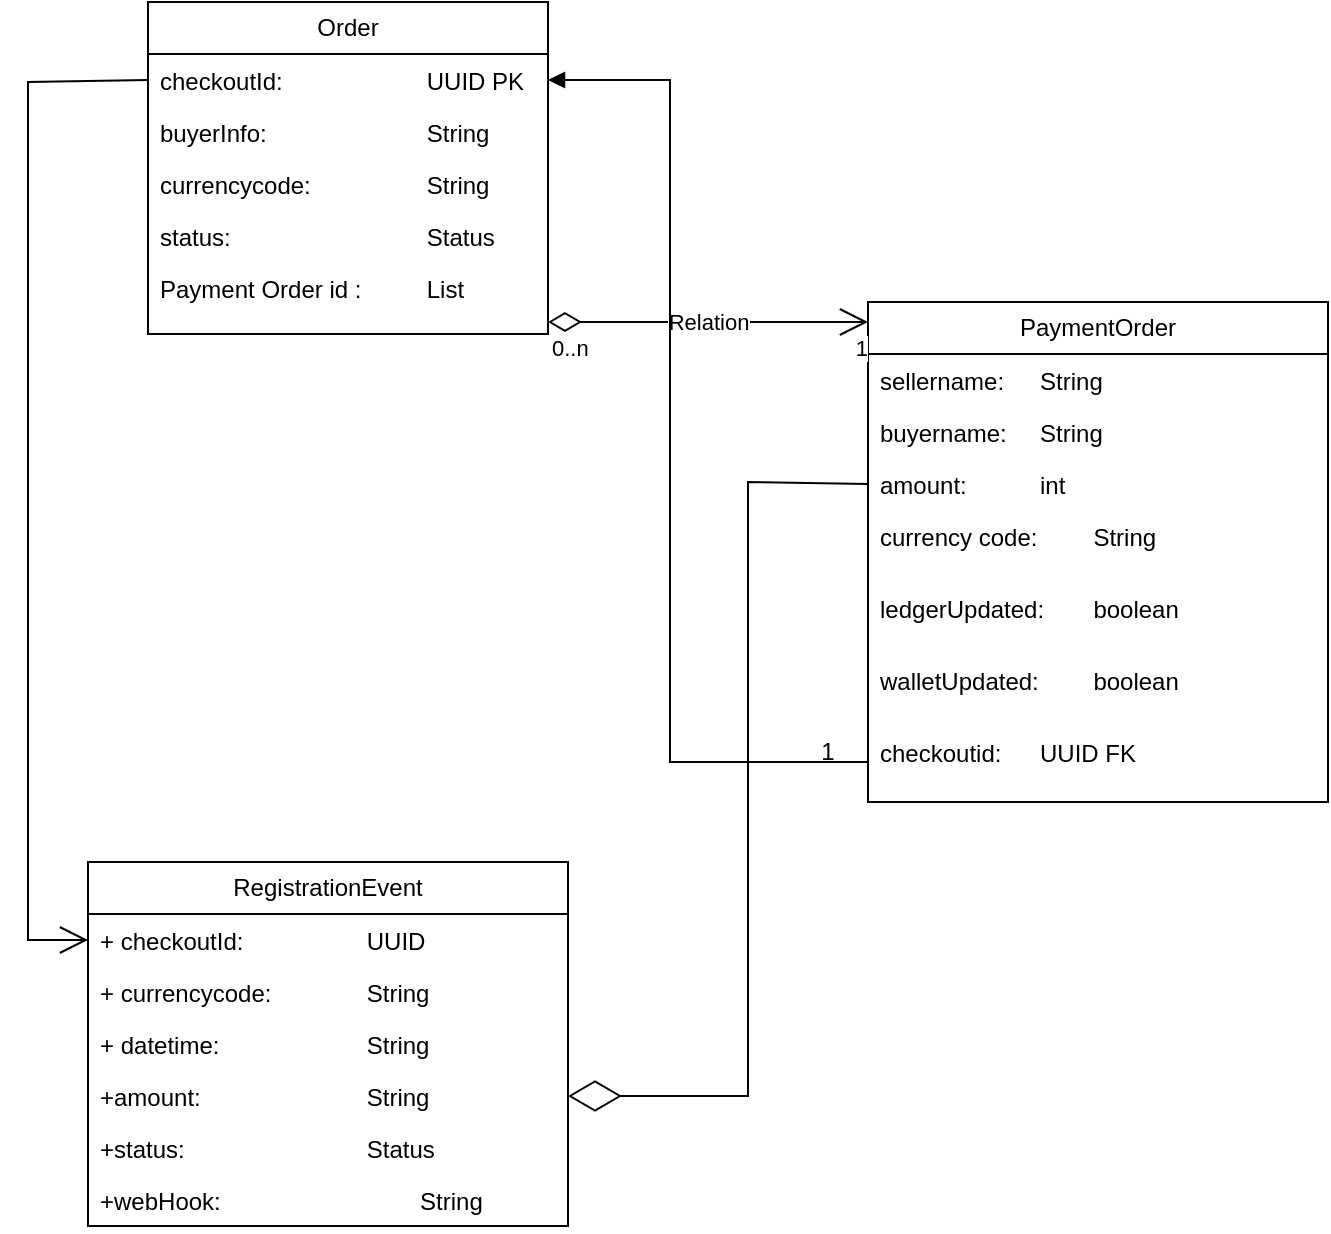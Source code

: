 <mxfile version="21.6.6" type="device">
  <diagram name="Page-1" id="pPAdH9tQh-xUZjHwE2we">
    <mxGraphModel dx="984" dy="667" grid="1" gridSize="10" guides="1" tooltips="1" connect="1" arrows="1" fold="1" page="1" pageScale="1" pageWidth="827" pageHeight="1169" math="0" shadow="0">
      <root>
        <mxCell id="0" />
        <mxCell id="1" parent="0" />
        <mxCell id="S8MqZXI57bmv7x8gwuDO-1" value="Order" style="swimlane;fontStyle=0;childLayout=stackLayout;horizontal=1;startSize=26;fillColor=none;horizontalStack=0;resizeParent=1;resizeParentMax=0;resizeLast=0;collapsible=1;marginBottom=0;whiteSpace=wrap;html=1;" parent="1" vertex="1">
          <mxGeometry x="180" y="160" width="200" height="166" as="geometry" />
        </mxCell>
        <mxCell id="S8MqZXI57bmv7x8gwuDO-2" value="checkoutId: &amp;nbsp;&lt;span style=&quot;white-space: pre;&quot;&gt;&#x9;   &lt;span style=&quot;white-space: pre;&quot;&gt;&#x9;&lt;span style=&quot;white-space: pre;&quot;&gt;&#x9;&lt;/span&gt;&lt;/span&gt;&lt;/span&gt;UUID&lt;span style=&quot;white-space: pre;&quot;&gt; PK&lt;/span&gt;" style="text;strokeColor=none;fillColor=none;align=left;verticalAlign=top;spacingLeft=4;spacingRight=4;overflow=hidden;rotatable=0;points=[[0,0.5],[1,0.5]];portConstraint=eastwest;whiteSpace=wrap;html=1;" parent="S8MqZXI57bmv7x8gwuDO-1" vertex="1">
          <mxGeometry y="26" width="200" height="26" as="geometry" />
        </mxCell>
        <mxCell id="S8MqZXI57bmv7x8gwuDO-3" value="buyerInfo:&lt;span style=&quot;white-space: pre;&quot;&gt;&#x9;&lt;span style=&quot;white-space: pre;&quot;&gt;&#x9;&lt;span style=&quot;white-space: pre;&quot;&gt;&#x9;&lt;/span&gt;&lt;/span&gt;String&lt;/span&gt;" style="text;strokeColor=none;fillColor=none;align=left;verticalAlign=top;spacingLeft=4;spacingRight=4;overflow=hidden;rotatable=0;points=[[0,0.5],[1,0.5]];portConstraint=eastwest;whiteSpace=wrap;html=1;" parent="S8MqZXI57bmv7x8gwuDO-1" vertex="1">
          <mxGeometry y="52" width="200" height="26" as="geometry" />
        </mxCell>
        <mxCell id="S8MqZXI57bmv7x8gwuDO-14" value="currencycode:&lt;span style=&quot;white-space: pre;&quot;&gt;&#x9;&lt;span style=&quot;white-space: pre;&quot;&gt;&#x9;&lt;span style=&quot;white-space: pre;&quot;&gt;&#x9;String&lt;/span&gt;&lt;/span&gt;&lt;/span&gt;" style="text;strokeColor=none;fillColor=none;align=left;verticalAlign=top;spacingLeft=4;spacingRight=4;overflow=hidden;rotatable=0;points=[[0,0.5],[1,0.5]];portConstraint=eastwest;whiteSpace=wrap;html=1;" parent="S8MqZXI57bmv7x8gwuDO-1" vertex="1">
          <mxGeometry y="78" width="200" height="26" as="geometry" />
        </mxCell>
        <mxCell id="S8MqZXI57bmv7x8gwuDO-16" value="status:&lt;span style=&quot;white-space: pre;&quot;&gt;&#x9;&lt;span style=&quot;white-space: pre;&quot;&gt;&#x9;&lt;span style=&quot;white-space: pre;&quot;&gt;&#x9;&lt;span style=&quot;white-space: pre;&quot;&gt;&#x9;&lt;/span&gt;Status&lt;/span&gt;&lt;/span&gt;&lt;/span&gt;" style="text;strokeColor=none;fillColor=none;align=left;verticalAlign=top;spacingLeft=4;spacingRight=4;overflow=hidden;rotatable=0;points=[[0,0.5],[1,0.5]];portConstraint=eastwest;whiteSpace=wrap;html=1;" parent="S8MqZXI57bmv7x8gwuDO-1" vertex="1">
          <mxGeometry y="104" width="200" height="26" as="geometry" />
        </mxCell>
        <mxCell id="S8MqZXI57bmv7x8gwuDO-8" value="Payment Order id :&lt;span style=&quot;white-space: pre;&quot;&gt;&#x9;&lt;span style=&quot;white-space: pre;&quot;&gt;&#x9;&lt;/span&gt;List&lt;/span&gt;" style="text;strokeColor=none;fillColor=none;align=left;verticalAlign=top;spacingLeft=4;spacingRight=4;overflow=hidden;rotatable=0;points=[[0,0.5],[1,0.5]];portConstraint=eastwest;whiteSpace=wrap;html=1;" parent="S8MqZXI57bmv7x8gwuDO-1" vertex="1">
          <mxGeometry y="130" width="200" height="36" as="geometry" />
        </mxCell>
        <mxCell id="S8MqZXI57bmv7x8gwuDO-9" value="PaymentOrder" style="swimlane;fontStyle=0;childLayout=stackLayout;horizontal=1;startSize=26;fillColor=none;horizontalStack=0;resizeParent=1;resizeParentMax=0;resizeLast=0;collapsible=1;marginBottom=0;whiteSpace=wrap;html=1;" parent="1" vertex="1">
          <mxGeometry x="540" y="310" width="230" height="250" as="geometry" />
        </mxCell>
        <mxCell id="S8MqZXI57bmv7x8gwuDO-10" value="sellername:&lt;span style=&quot;white-space: pre;&quot;&gt;&#x9;String &lt;/span&gt;" style="text;strokeColor=none;fillColor=none;align=left;verticalAlign=top;spacingLeft=4;spacingRight=4;overflow=hidden;rotatable=0;points=[[0,0.5],[1,0.5]];portConstraint=eastwest;whiteSpace=wrap;html=1;" parent="S8MqZXI57bmv7x8gwuDO-9" vertex="1">
          <mxGeometry y="26" width="230" height="26" as="geometry" />
        </mxCell>
        <mxCell id="S8MqZXI57bmv7x8gwuDO-11" value="buyername:&lt;span style=&quot;white-space: pre;&quot;&gt;&#x9;String&lt;/span&gt;" style="text;strokeColor=none;fillColor=none;align=left;verticalAlign=top;spacingLeft=4;spacingRight=4;overflow=hidden;rotatable=0;points=[[0,0.5],[1,0.5]];portConstraint=eastwest;whiteSpace=wrap;html=1;" parent="S8MqZXI57bmv7x8gwuDO-9" vertex="1">
          <mxGeometry y="52" width="230" height="26" as="geometry" />
        </mxCell>
        <mxCell id="S8MqZXI57bmv7x8gwuDO-13" value="amount:&lt;span style=&quot;white-space: pre;&quot;&gt;&#x9;&lt;span style=&quot;white-space: pre;&quot;&gt;&#x9;int&lt;/span&gt;&lt;/span&gt;" style="text;strokeColor=none;fillColor=none;align=left;verticalAlign=top;spacingLeft=4;spacingRight=4;overflow=hidden;rotatable=0;points=[[0,0.5],[1,0.5]];portConstraint=eastwest;whiteSpace=wrap;html=1;" parent="S8MqZXI57bmv7x8gwuDO-9" vertex="1">
          <mxGeometry y="78" width="230" height="26" as="geometry" />
        </mxCell>
        <mxCell id="S8MqZXI57bmv7x8gwuDO-15" value="currency code:&lt;span style=&quot;white-space: pre;&quot;&gt;&#x9;String&lt;/span&gt;" style="text;strokeColor=none;fillColor=none;align=left;verticalAlign=top;spacingLeft=4;spacingRight=4;overflow=hidden;rotatable=0;points=[[0,0.5],[1,0.5]];portConstraint=eastwest;whiteSpace=wrap;html=1;" parent="S8MqZXI57bmv7x8gwuDO-9" vertex="1">
          <mxGeometry y="104" width="230" height="36" as="geometry" />
        </mxCell>
        <mxCell id="S8MqZXI57bmv7x8gwuDO-17" value="ledgerUpdated:&lt;span style=&quot;white-space: pre;&quot;&gt;&#x9;boolean&lt;/span&gt;" style="text;strokeColor=none;fillColor=none;align=left;verticalAlign=top;spacingLeft=4;spacingRight=4;overflow=hidden;rotatable=0;points=[[0,0.5],[1,0.5]];portConstraint=eastwest;whiteSpace=wrap;html=1;" parent="S8MqZXI57bmv7x8gwuDO-9" vertex="1">
          <mxGeometry y="140" width="230" height="36" as="geometry" />
        </mxCell>
        <mxCell id="S8MqZXI57bmv7x8gwuDO-18" value="walletUpdated:&lt;span style=&quot;white-space: pre;&quot;&gt;&#x9;boolean&lt;/span&gt;" style="text;strokeColor=none;fillColor=none;align=left;verticalAlign=top;spacingLeft=4;spacingRight=4;overflow=hidden;rotatable=0;points=[[0,0.5],[1,0.5]];portConstraint=eastwest;whiteSpace=wrap;html=1;" parent="S8MqZXI57bmv7x8gwuDO-9" vertex="1">
          <mxGeometry y="176" width="230" height="36" as="geometry" />
        </mxCell>
        <mxCell id="S8MqZXI57bmv7x8gwuDO-19" value="checkoutid:&lt;span style=&quot;white-space: pre;&quot;&gt;&#x9;UUID FK&lt;/span&gt;" style="text;strokeColor=none;fillColor=none;align=left;verticalAlign=top;spacingLeft=4;spacingRight=4;overflow=hidden;rotatable=0;points=[[0,0.5],[1,0.5]];portConstraint=eastwest;whiteSpace=wrap;html=1;" parent="S8MqZXI57bmv7x8gwuDO-9" vertex="1">
          <mxGeometry y="212" width="230" height="38" as="geometry" />
        </mxCell>
        <mxCell id="S8MqZXI57bmv7x8gwuDO-20" value="Relation" style="endArrow=open;html=1;endSize=12;startArrow=diamondThin;startSize=14;startFill=0;edgeStyle=orthogonalEdgeStyle;rounded=0;" parent="1" edge="1">
          <mxGeometry relative="1" as="geometry">
            <mxPoint x="380" y="320" as="sourcePoint" />
            <mxPoint x="540" y="320" as="targetPoint" />
          </mxGeometry>
        </mxCell>
        <mxCell id="S8MqZXI57bmv7x8gwuDO-21" value="0..n" style="edgeLabel;resizable=0;html=1;align=left;verticalAlign=top;" parent="S8MqZXI57bmv7x8gwuDO-20" connectable="0" vertex="1">
          <mxGeometry x="-1" relative="1" as="geometry" />
        </mxCell>
        <mxCell id="S8MqZXI57bmv7x8gwuDO-22" value="1" style="edgeLabel;resizable=0;html=1;align=right;verticalAlign=top;" parent="S8MqZXI57bmv7x8gwuDO-20" connectable="0" vertex="1">
          <mxGeometry x="1" relative="1" as="geometry" />
        </mxCell>
        <mxCell id="S8MqZXI57bmv7x8gwuDO-23" value="" style="endArrow=block;endFill=1;html=1;edgeStyle=orthogonalEdgeStyle;align=left;verticalAlign=top;rounded=0;exitX=0;exitY=0.5;exitDx=0;exitDy=0;entryX=1;entryY=0.5;entryDx=0;entryDy=0;" parent="1" source="S8MqZXI57bmv7x8gwuDO-19" target="S8MqZXI57bmv7x8gwuDO-2" edge="1">
          <mxGeometry x="-1" relative="1" as="geometry">
            <mxPoint x="300" y="480" as="sourcePoint" />
            <mxPoint x="440" y="220" as="targetPoint" />
            <Array as="points">
              <mxPoint x="441" y="540" />
              <mxPoint x="441" y="199" />
            </Array>
          </mxGeometry>
        </mxCell>
        <mxCell id="S8MqZXI57bmv7x8gwuDO-25" value="1" style="text;strokeColor=none;align=center;fillColor=none;html=1;verticalAlign=middle;whiteSpace=wrap;rounded=0;" parent="1" vertex="1">
          <mxGeometry x="490" y="520" width="60" height="30" as="geometry" />
        </mxCell>
        <mxCell id="1h4HGQHv0pDMz-3f0YhJ-1" value="RegistrationEvent" style="swimlane;fontStyle=0;childLayout=stackLayout;horizontal=1;startSize=26;fillColor=none;horizontalStack=0;resizeParent=1;resizeParentMax=0;resizeLast=0;collapsible=1;marginBottom=0;whiteSpace=wrap;html=1;" vertex="1" parent="1">
          <mxGeometry x="150" y="590" width="240" height="182" as="geometry" />
        </mxCell>
        <mxCell id="1h4HGQHv0pDMz-3f0YhJ-2" value="+ checkoutId:&lt;span style=&quot;white-space: pre;&quot;&gt;&#x9;&lt;span style=&quot;white-space: pre;&quot;&gt;&#x9;&lt;span style=&quot;white-space: pre;&quot;&gt;&#x9;&lt;/span&gt;&lt;/span&gt;&lt;/span&gt;UUID" style="text;strokeColor=none;fillColor=none;align=left;verticalAlign=top;spacingLeft=4;spacingRight=4;overflow=hidden;rotatable=0;points=[[0,0.5],[1,0.5]];portConstraint=eastwest;whiteSpace=wrap;html=1;" vertex="1" parent="1h4HGQHv0pDMz-3f0YhJ-1">
          <mxGeometry y="26" width="240" height="26" as="geometry" />
        </mxCell>
        <mxCell id="1h4HGQHv0pDMz-3f0YhJ-3" value="+ currencycode: &lt;span style=&quot;white-space: pre;&quot;&gt;&#x9;&lt;span style=&quot;white-space: pre;&quot;&gt;&#x9;&lt;/span&gt;&lt;/span&gt;String" style="text;strokeColor=none;fillColor=none;align=left;verticalAlign=top;spacingLeft=4;spacingRight=4;overflow=hidden;rotatable=0;points=[[0,0.5],[1,0.5]];portConstraint=eastwest;whiteSpace=wrap;html=1;" vertex="1" parent="1h4HGQHv0pDMz-3f0YhJ-1">
          <mxGeometry y="52" width="240" height="26" as="geometry" />
        </mxCell>
        <mxCell id="1h4HGQHv0pDMz-3f0YhJ-9" value="+ datetime: &lt;span style=&quot;white-space: pre;&quot;&gt;&#x9;&lt;span style=&quot;white-space: pre;&quot;&gt;&#x9;&lt;span style=&quot;white-space: pre;&quot;&gt;&#x9;String&lt;/span&gt;&lt;/span&gt;&lt;/span&gt;" style="text;strokeColor=none;fillColor=none;align=left;verticalAlign=top;spacingLeft=4;spacingRight=4;overflow=hidden;rotatable=0;points=[[0,0.5],[1,0.5]];portConstraint=eastwest;whiteSpace=wrap;html=1;" vertex="1" parent="1h4HGQHv0pDMz-3f0YhJ-1">
          <mxGeometry y="78" width="240" height="26" as="geometry" />
        </mxCell>
        <mxCell id="1h4HGQHv0pDMz-3f0YhJ-4" value="+amount:&amp;nbsp;&lt;span style=&quot;white-space: pre;&quot;&gt;&#x9;&lt;span style=&quot;white-space: pre;&quot;&gt;&#x9;&lt;span style=&quot;white-space: pre;&quot;&gt;&#x9;String&lt;/span&gt;&lt;/span&gt;&lt;/span&gt;" style="text;strokeColor=none;fillColor=none;align=left;verticalAlign=top;spacingLeft=4;spacingRight=4;overflow=hidden;rotatable=0;points=[[0,0.5],[1,0.5]];portConstraint=eastwest;whiteSpace=wrap;html=1;" vertex="1" parent="1h4HGQHv0pDMz-3f0YhJ-1">
          <mxGeometry y="104" width="240" height="26" as="geometry" />
        </mxCell>
        <mxCell id="1h4HGQHv0pDMz-3f0YhJ-5" value="+status:&amp;nbsp;&lt;span style=&quot;white-space: pre;&quot;&gt;&#x9;&lt;span style=&quot;white-space: pre;&quot;&gt;&#x9;&lt;span style=&quot;white-space: pre;&quot;&gt;&#x9;&lt;span style=&quot;white-space: pre;&quot;&gt;&#x9;Status&lt;/span&gt;&lt;/span&gt;&lt;/span&gt;&lt;/span&gt;" style="text;strokeColor=none;fillColor=none;align=left;verticalAlign=top;spacingLeft=4;spacingRight=4;overflow=hidden;rotatable=0;points=[[0,0.5],[1,0.5]];portConstraint=eastwest;whiteSpace=wrap;html=1;" vertex="1" parent="1h4HGQHv0pDMz-3f0YhJ-1">
          <mxGeometry y="130" width="240" height="26" as="geometry" />
        </mxCell>
        <mxCell id="1h4HGQHv0pDMz-3f0YhJ-8" value="+webHook:&amp;nbsp;&lt;span style=&quot;white-space: pre;&quot;&gt;&#x9;&lt;span style=&quot;white-space: pre;&quot;&gt;&#x9;&lt;span style=&quot;white-space: pre;&quot;&gt;&#x9;&lt;span style=&quot;white-space: pre;&quot;&gt;&#x9;String&lt;/span&gt;&lt;/span&gt;&lt;/span&gt;&lt;/span&gt;" style="text;strokeColor=none;fillColor=none;align=left;verticalAlign=top;spacingLeft=4;spacingRight=4;overflow=hidden;rotatable=0;points=[[0,0.5],[1,0.5]];portConstraint=eastwest;whiteSpace=wrap;html=1;" vertex="1" parent="1h4HGQHv0pDMz-3f0YhJ-1">
          <mxGeometry y="156" width="240" height="26" as="geometry" />
        </mxCell>
        <mxCell id="1h4HGQHv0pDMz-3f0YhJ-6" value="" style="endArrow=open;endFill=1;endSize=12;html=1;rounded=0;exitX=0;exitY=0.5;exitDx=0;exitDy=0;entryX=0;entryY=0.5;entryDx=0;entryDy=0;" edge="1" parent="1" source="S8MqZXI57bmv7x8gwuDO-2" target="1h4HGQHv0pDMz-3f0YhJ-2">
          <mxGeometry width="160" relative="1" as="geometry">
            <mxPoint x="120" y="220" as="sourcePoint" />
            <mxPoint x="120" y="660" as="targetPoint" />
            <Array as="points">
              <mxPoint x="120" y="200" />
              <mxPoint x="120" y="629" />
            </Array>
          </mxGeometry>
        </mxCell>
        <mxCell id="1h4HGQHv0pDMz-3f0YhJ-7" value="" style="endArrow=diamondThin;endFill=0;endSize=24;html=1;rounded=0;exitX=0;exitY=0.5;exitDx=0;exitDy=0;entryX=1;entryY=0.5;entryDx=0;entryDy=0;" edge="1" parent="1" source="S8MqZXI57bmv7x8gwuDO-13" target="1h4HGQHv0pDMz-3f0YhJ-4">
          <mxGeometry width="160" relative="1" as="geometry">
            <mxPoint x="270" y="450" as="sourcePoint" />
            <mxPoint x="430" y="450" as="targetPoint" />
            <Array as="points">
              <mxPoint x="480" y="400" />
              <mxPoint x="480" y="707" />
            </Array>
          </mxGeometry>
        </mxCell>
      </root>
    </mxGraphModel>
  </diagram>
</mxfile>
